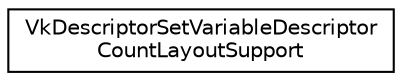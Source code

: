 digraph "Graphical Class Hierarchy"
{
 // LATEX_PDF_SIZE
  edge [fontname="Helvetica",fontsize="10",labelfontname="Helvetica",labelfontsize="10"];
  node [fontname="Helvetica",fontsize="10",shape=record];
  rankdir="LR";
  Node0 [label="VkDescriptorSetVariableDescriptor\lCountLayoutSupport",height=0.2,width=0.4,color="black", fillcolor="white", style="filled",URL="$structVkDescriptorSetVariableDescriptorCountLayoutSupport.html",tooltip=" "];
}
